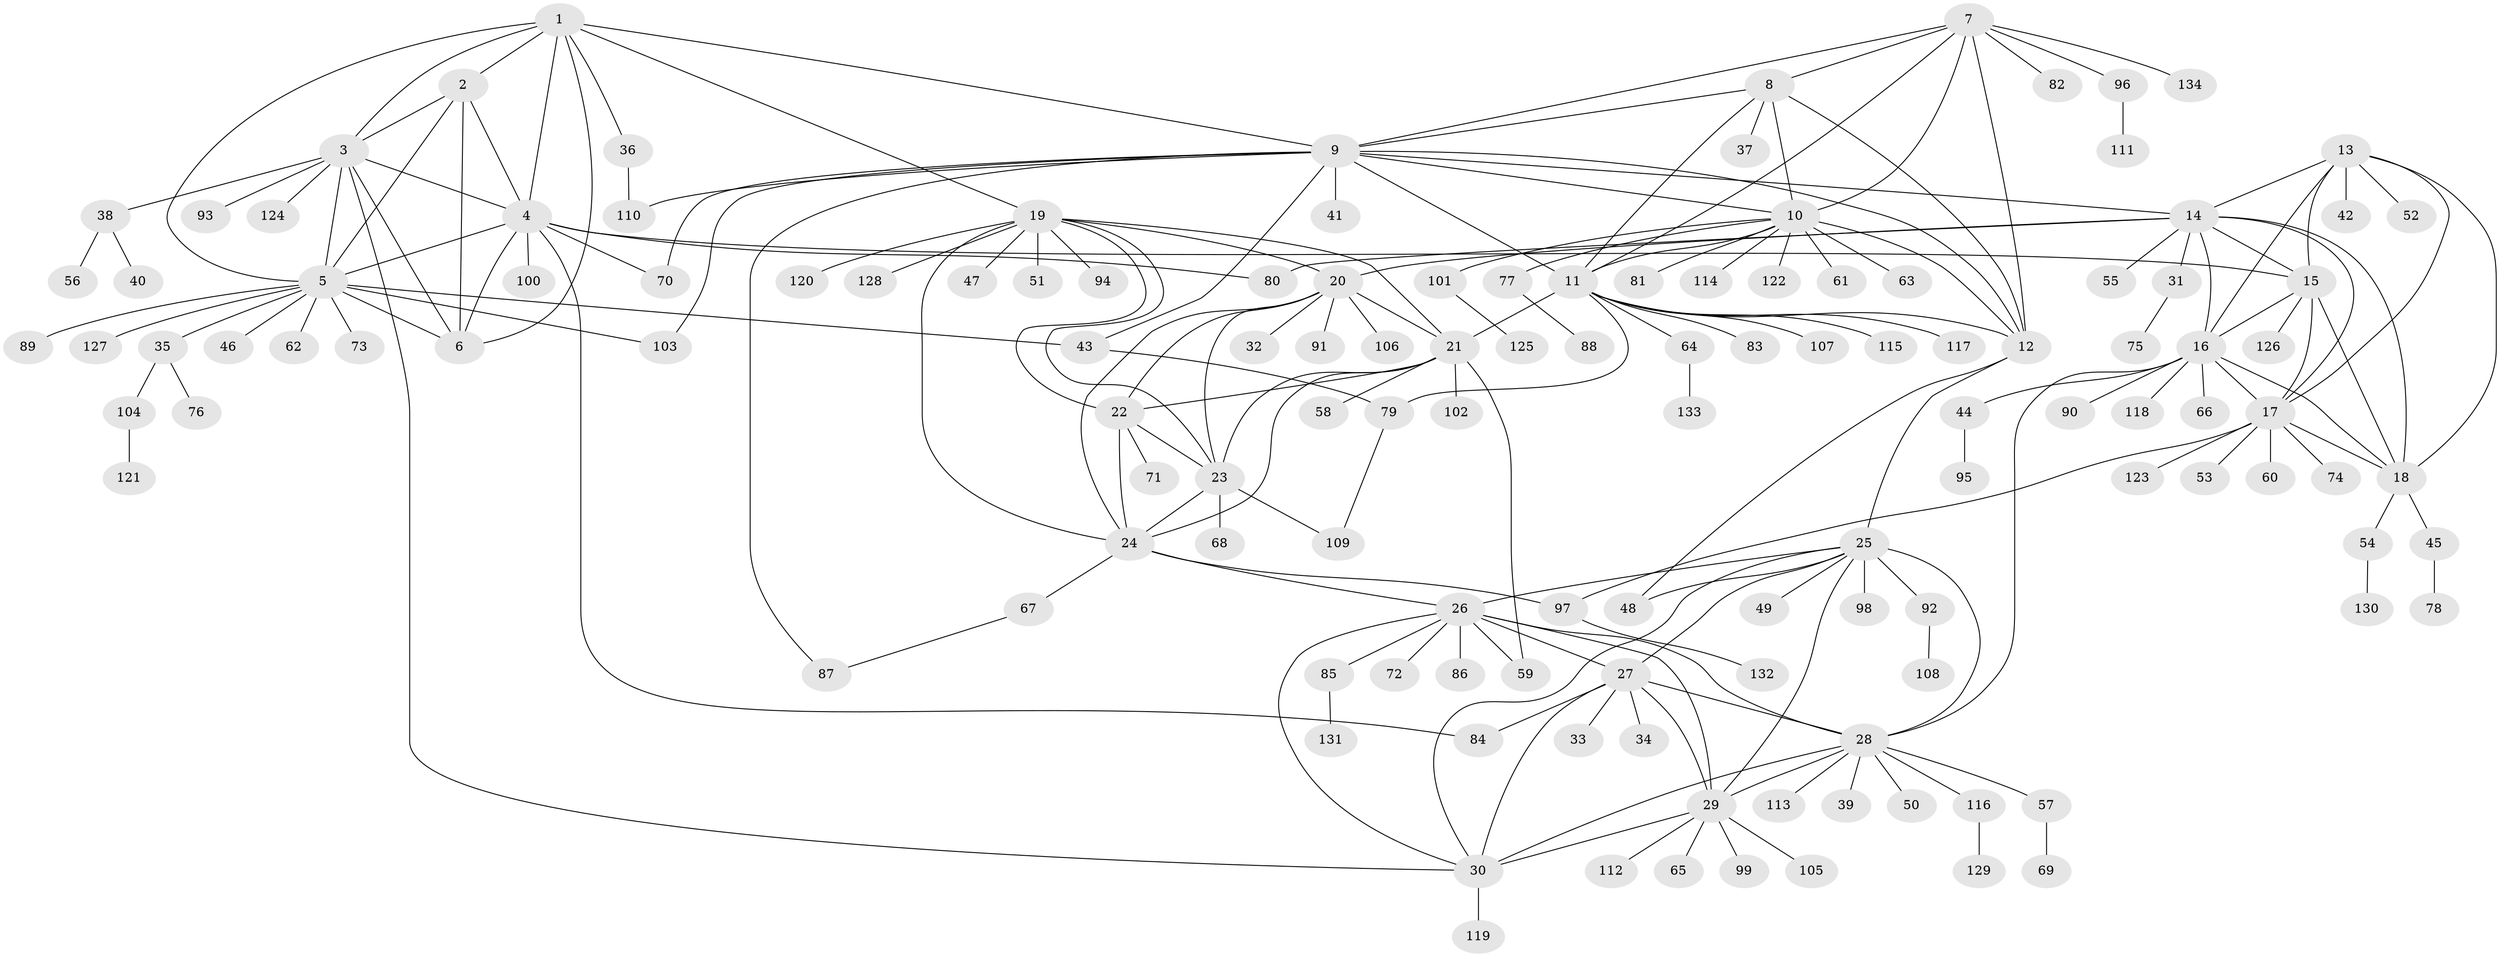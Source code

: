 // Generated by graph-tools (version 1.1) at 2025/37/03/09/25 02:37:28]
// undirected, 134 vertices, 201 edges
graph export_dot {
graph [start="1"]
  node [color=gray90,style=filled];
  1;
  2;
  3;
  4;
  5;
  6;
  7;
  8;
  9;
  10;
  11;
  12;
  13;
  14;
  15;
  16;
  17;
  18;
  19;
  20;
  21;
  22;
  23;
  24;
  25;
  26;
  27;
  28;
  29;
  30;
  31;
  32;
  33;
  34;
  35;
  36;
  37;
  38;
  39;
  40;
  41;
  42;
  43;
  44;
  45;
  46;
  47;
  48;
  49;
  50;
  51;
  52;
  53;
  54;
  55;
  56;
  57;
  58;
  59;
  60;
  61;
  62;
  63;
  64;
  65;
  66;
  67;
  68;
  69;
  70;
  71;
  72;
  73;
  74;
  75;
  76;
  77;
  78;
  79;
  80;
  81;
  82;
  83;
  84;
  85;
  86;
  87;
  88;
  89;
  90;
  91;
  92;
  93;
  94;
  95;
  96;
  97;
  98;
  99;
  100;
  101;
  102;
  103;
  104;
  105;
  106;
  107;
  108;
  109;
  110;
  111;
  112;
  113;
  114;
  115;
  116;
  117;
  118;
  119;
  120;
  121;
  122;
  123;
  124;
  125;
  126;
  127;
  128;
  129;
  130;
  131;
  132;
  133;
  134;
  1 -- 2;
  1 -- 3;
  1 -- 4;
  1 -- 5;
  1 -- 6;
  1 -- 9;
  1 -- 19;
  1 -- 36;
  2 -- 3;
  2 -- 4;
  2 -- 5;
  2 -- 6;
  3 -- 4;
  3 -- 5;
  3 -- 6;
  3 -- 30;
  3 -- 38;
  3 -- 93;
  3 -- 124;
  4 -- 5;
  4 -- 6;
  4 -- 15;
  4 -- 70;
  4 -- 80;
  4 -- 84;
  4 -- 100;
  5 -- 6;
  5 -- 35;
  5 -- 43;
  5 -- 46;
  5 -- 62;
  5 -- 73;
  5 -- 89;
  5 -- 103;
  5 -- 127;
  7 -- 8;
  7 -- 9;
  7 -- 10;
  7 -- 11;
  7 -- 12;
  7 -- 82;
  7 -- 96;
  7 -- 134;
  8 -- 9;
  8 -- 10;
  8 -- 11;
  8 -- 12;
  8 -- 37;
  9 -- 10;
  9 -- 11;
  9 -- 12;
  9 -- 14;
  9 -- 41;
  9 -- 43;
  9 -- 70;
  9 -- 87;
  9 -- 103;
  9 -- 110;
  10 -- 11;
  10 -- 12;
  10 -- 61;
  10 -- 63;
  10 -- 77;
  10 -- 81;
  10 -- 101;
  10 -- 114;
  10 -- 122;
  11 -- 12;
  11 -- 21;
  11 -- 64;
  11 -- 79;
  11 -- 83;
  11 -- 107;
  11 -- 115;
  11 -- 117;
  12 -- 25;
  12 -- 48;
  13 -- 14;
  13 -- 15;
  13 -- 16;
  13 -- 17;
  13 -- 18;
  13 -- 42;
  13 -- 52;
  14 -- 15;
  14 -- 16;
  14 -- 17;
  14 -- 18;
  14 -- 20;
  14 -- 31;
  14 -- 55;
  14 -- 80;
  15 -- 16;
  15 -- 17;
  15 -- 18;
  15 -- 126;
  16 -- 17;
  16 -- 18;
  16 -- 28;
  16 -- 44;
  16 -- 66;
  16 -- 90;
  16 -- 118;
  17 -- 18;
  17 -- 53;
  17 -- 60;
  17 -- 74;
  17 -- 97;
  17 -- 123;
  18 -- 45;
  18 -- 54;
  19 -- 20;
  19 -- 21;
  19 -- 22;
  19 -- 23;
  19 -- 24;
  19 -- 47;
  19 -- 51;
  19 -- 94;
  19 -- 120;
  19 -- 128;
  20 -- 21;
  20 -- 22;
  20 -- 23;
  20 -- 24;
  20 -- 32;
  20 -- 91;
  20 -- 106;
  21 -- 22;
  21 -- 23;
  21 -- 24;
  21 -- 58;
  21 -- 59;
  21 -- 102;
  22 -- 23;
  22 -- 24;
  22 -- 71;
  23 -- 24;
  23 -- 68;
  23 -- 109;
  24 -- 26;
  24 -- 67;
  24 -- 97;
  25 -- 26;
  25 -- 27;
  25 -- 28;
  25 -- 29;
  25 -- 30;
  25 -- 48;
  25 -- 49;
  25 -- 92;
  25 -- 98;
  26 -- 27;
  26 -- 28;
  26 -- 29;
  26 -- 30;
  26 -- 59;
  26 -- 72;
  26 -- 85;
  26 -- 86;
  27 -- 28;
  27 -- 29;
  27 -- 30;
  27 -- 33;
  27 -- 34;
  27 -- 84;
  28 -- 29;
  28 -- 30;
  28 -- 39;
  28 -- 50;
  28 -- 57;
  28 -- 113;
  28 -- 116;
  29 -- 30;
  29 -- 65;
  29 -- 99;
  29 -- 105;
  29 -- 112;
  30 -- 119;
  31 -- 75;
  35 -- 76;
  35 -- 104;
  36 -- 110;
  38 -- 40;
  38 -- 56;
  43 -- 79;
  44 -- 95;
  45 -- 78;
  54 -- 130;
  57 -- 69;
  64 -- 133;
  67 -- 87;
  77 -- 88;
  79 -- 109;
  85 -- 131;
  92 -- 108;
  96 -- 111;
  97 -- 132;
  101 -- 125;
  104 -- 121;
  116 -- 129;
}
